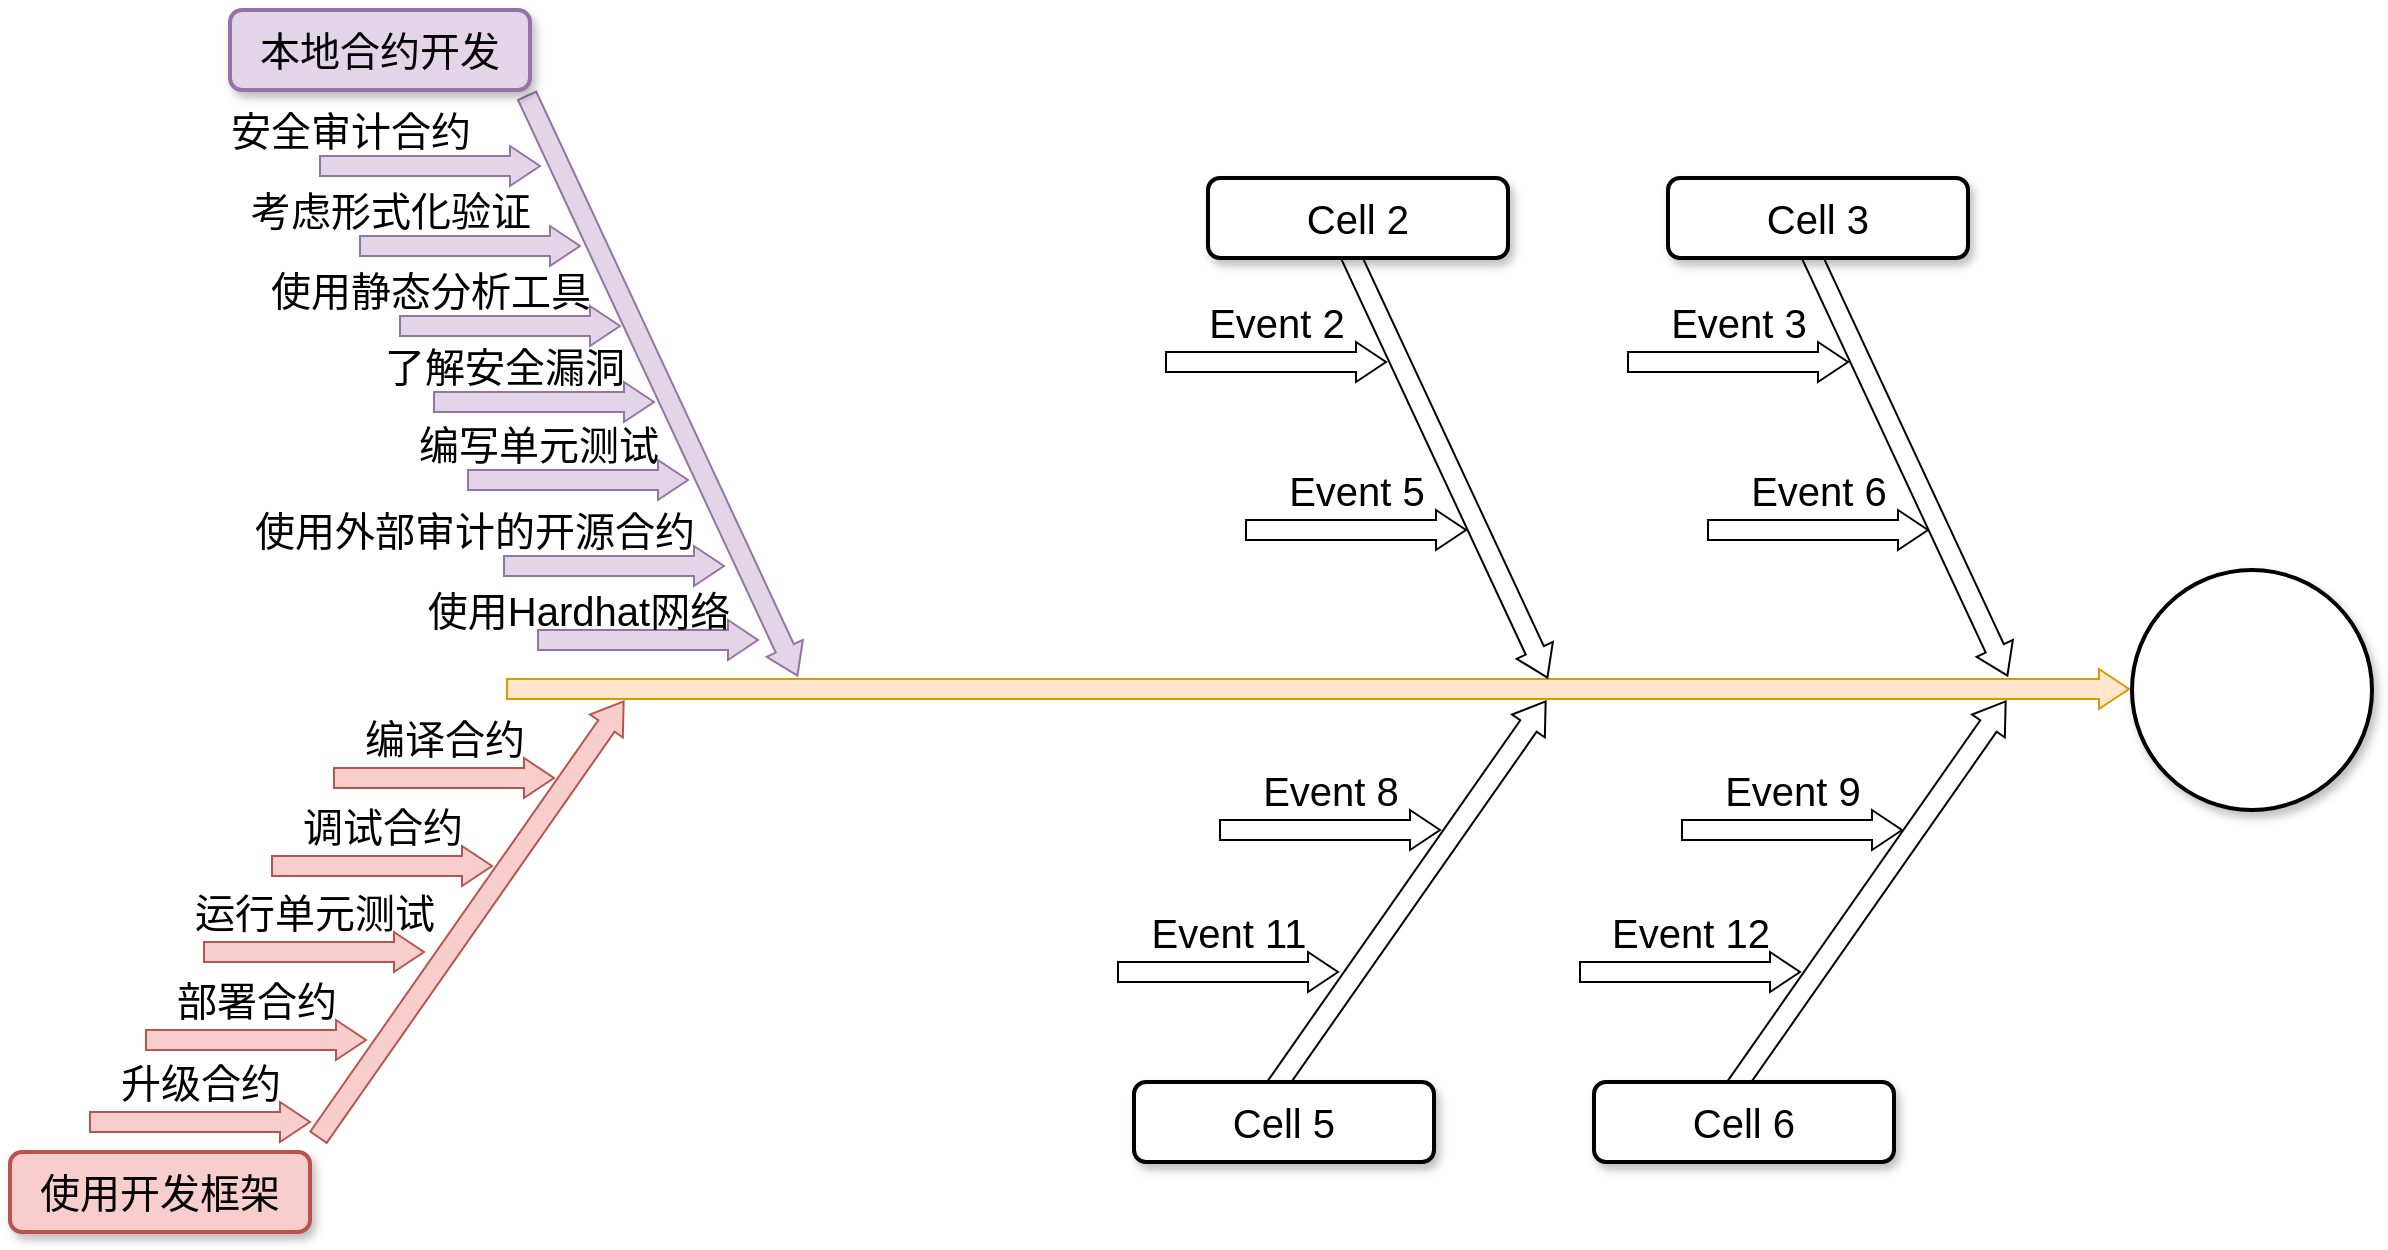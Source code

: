 <mxfile version="20.8.23" type="github">
  <diagram name="Page-1" id="b7a7eaba-c6c5-6fbe-34ae-1d3a4219ac39">
    <mxGraphModel dx="1195" dy="737" grid="1" gridSize="10" guides="1" tooltips="1" connect="1" arrows="1" fold="1" page="1" pageScale="1.5" pageWidth="1169" pageHeight="826" background="none" math="0" shadow="0">
      <root>
        <mxCell id="0" style=";html=1;" />
        <mxCell id="1" style=";html=1;" parent="0" />
        <mxCell id="279d4c6e8b4f5ae2-2" value="" style="html=1;shadow=0;dashed=0;align=center;verticalAlign=middle;shape=mxgraph.arrows2.arrow;dy=0.5;dx=15;direction=north;notch=0;rounded=0;strokeWidth=1;fontSize=20;rotation=35;fillColor=#f8cecc;strokeColor=#b85450;" parent="1" vertex="1">
          <mxGeometry x="330.54" y="601.65" width="20" height="266" as="geometry" />
        </mxCell>
        <mxCell id="279d4c6e8b4f5ae2-3" value="" style="html=1;shadow=0;dashed=0;align=center;verticalAlign=middle;shape=mxgraph.arrows2.arrow;dy=0.5;dx=15;direction=north;notch=0;rounded=0;strokeWidth=1;fontSize=20;rotation=35;" parent="1" vertex="1">
          <mxGeometry x="799" y="604" width="20" height="240" as="geometry" />
        </mxCell>
        <mxCell id="279d4c6e8b4f5ae2-4" value="" style="html=1;shadow=0;dashed=0;align=center;verticalAlign=middle;shape=mxgraph.arrows2.arrow;dy=0.5;dx=15;direction=north;notch=0;rounded=0;strokeWidth=1;fontSize=20;rotation=35;" parent="1" vertex="1">
          <mxGeometry x="1029" y="604" width="20" height="240" as="geometry" />
        </mxCell>
        <mxCell id="279d4c6e8b4f5ae2-5" value="" style="html=1;shadow=0;dashed=0;align=center;verticalAlign=middle;shape=mxgraph.arrows2.arrow;dy=0.5;dx=15;direction=north;notch=0;rounded=0;strokeWidth=1;fontSize=20;rotation=90;fillColor=#ffe6cc;strokeColor=#d79b00;" parent="1" vertex="1">
          <mxGeometry x="754" y="214" width="20" height="811" as="geometry" />
        </mxCell>
        <mxCell id="279d4c6e8b4f5ae2-6" value="" style="html=1;shadow=0;dashed=0;align=center;verticalAlign=middle;shape=mxgraph.arrows2.arrow;dy=0.5;dx=15;direction=north;notch=0;rounded=0;strokeWidth=1;fontSize=20;rotation=155;fillColor=#e1d5e7;strokeColor=#9673a6;" parent="1" vertex="1">
          <mxGeometry x="426.13" y="307.89" width="20" height="319.85" as="geometry" />
        </mxCell>
        <mxCell id="279d4c6e8b4f5ae2-7" value="" style="html=1;shadow=0;dashed=0;align=center;verticalAlign=middle;shape=mxgraph.arrows2.arrow;dy=0.5;dx=15;direction=north;notch=0;rounded=0;strokeWidth=1;fontSize=20;rotation=155;" parent="1" vertex="1">
          <mxGeometry x="818" y="385" width="20" height="240" as="geometry" />
        </mxCell>
        <mxCell id="279d4c6e8b4f5ae2-8" value="" style="html=1;shadow=0;dashed=0;align=center;verticalAlign=middle;shape=mxgraph.arrows2.arrow;dy=0.5;dx=15;direction=north;notch=0;rounded=0;strokeWidth=1;fontSize=20;rotation=155;" parent="1" vertex="1">
          <mxGeometry x="1048" y="384" width="20" height="240" as="geometry" />
        </mxCell>
        <mxCell id="279d4c6e8b4f5ae2-9" value="本地合约开发" style="rounded=1;whiteSpace=wrap;html=1;shadow=1;strokeWidth=2;fontSize=20;fillColor=#e1d5e7;strokeColor=#9673a6;" parent="1" vertex="1">
          <mxGeometry x="220" y="280" width="150" height="40" as="geometry" />
        </mxCell>
        <mxCell id="279d4c6e8b4f5ae2-10" value="Cell 2" style="rounded=1;whiteSpace=wrap;html=1;shadow=1;strokeWidth=2;fontSize=20;" parent="1" vertex="1">
          <mxGeometry x="709" y="364" width="150" height="40" as="geometry" />
        </mxCell>
        <mxCell id="279d4c6e8b4f5ae2-11" value="Cell 3" style="rounded=1;whiteSpace=wrap;html=1;shadow=1;strokeWidth=2;fontSize=20;" parent="1" vertex="1">
          <mxGeometry x="939" y="364" width="150" height="40" as="geometry" />
        </mxCell>
        <mxCell id="279d4c6e8b4f5ae2-12" value="使用开发框架" style="rounded=1;whiteSpace=wrap;html=1;shadow=1;strokeWidth=2;fontSize=20;fillColor=#f8cecc;strokeColor=#b85450;" parent="1" vertex="1">
          <mxGeometry x="110" y="851" width="150" height="40" as="geometry" />
        </mxCell>
        <mxCell id="279d4c6e8b4f5ae2-13" value="Cell 5" style="rounded=1;whiteSpace=wrap;html=1;shadow=1;strokeWidth=2;fontSize=20;" parent="1" vertex="1">
          <mxGeometry x="672" y="816.0" width="150" height="40" as="geometry" />
        </mxCell>
        <mxCell id="279d4c6e8b4f5ae2-14" value="Cell 6" style="rounded=1;whiteSpace=wrap;html=1;shadow=1;strokeWidth=2;fontSize=20;" parent="1" vertex="1">
          <mxGeometry x="902" y="816" width="150" height="40" as="geometry" />
        </mxCell>
        <mxCell id="279d4c6e8b4f5ae2-15" value="" style="ellipse;whiteSpace=wrap;html=1;rounded=1;shadow=1;strokeWidth=2;fontSize=20;" parent="1" vertex="1">
          <mxGeometry x="1171" y="560" width="120" height="120" as="geometry" />
        </mxCell>
        <mxCell id="279d4c6e8b4f5ae2-17" value="Event 2" style="html=1;shadow=0;dashed=0;align=center;verticalAlign=middle;shape=mxgraph.arrows2.arrow;dy=0.5;dx=15;direction=north;notch=0;rounded=0;strokeWidth=1;fontSize=20;rotation=90;horizontal=0;labelPosition=left;verticalLabelPosition=middle;" parent="1" vertex="1">
          <mxGeometry x="733" y="401" width="20" height="110" as="geometry" />
        </mxCell>
        <mxCell id="279d4c6e8b4f5ae2-18" value="Event 3" style="html=1;shadow=0;dashed=0;align=center;verticalAlign=middle;shape=mxgraph.arrows2.arrow;dy=0.5;dx=15;direction=north;notch=0;rounded=0;strokeWidth=1;fontSize=20;rotation=90;horizontal=0;labelPosition=left;verticalLabelPosition=middle;" parent="1" vertex="1">
          <mxGeometry x="964" y="401" width="20" height="110" as="geometry" />
        </mxCell>
        <mxCell id="279d4c6e8b4f5ae2-19" value="调试合约" style="html=1;shadow=0;dashed=0;align=center;verticalAlign=middle;shape=mxgraph.arrows2.arrow;dy=0.5;dx=15;direction=north;notch=0;rounded=0;strokeWidth=1;fontSize=20;rotation=90;horizontal=0;labelPosition=left;verticalLabelPosition=middle;fillColor=#f8cecc;strokeColor=#b85450;" parent="1" vertex="1">
          <mxGeometry x="286" y="653" width="20" height="110" as="geometry" />
        </mxCell>
        <mxCell id="279d4c6e8b4f5ae2-20" value="Event 11" style="html=1;shadow=0;dashed=0;align=center;verticalAlign=middle;shape=mxgraph.arrows2.arrow;dy=0.5;dx=15;direction=north;notch=0;rounded=0;strokeWidth=1;fontSize=20;rotation=90;horizontal=0;labelPosition=left;verticalLabelPosition=middle;" parent="1" vertex="1">
          <mxGeometry x="709" y="706" width="20" height="110" as="geometry" />
        </mxCell>
        <mxCell id="279d4c6e8b4f5ae2-21" value="Event 12" style="html=1;shadow=0;dashed=0;align=center;verticalAlign=middle;shape=mxgraph.arrows2.arrow;dy=0.5;dx=15;direction=north;notch=0;rounded=0;strokeWidth=1;fontSize=20;rotation=90;horizontal=0;labelPosition=left;verticalLabelPosition=middle;" parent="1" vertex="1">
          <mxGeometry x="940" y="706" width="20" height="110" as="geometry" />
        </mxCell>
        <mxCell id="279d4c6e8b4f5ae2-23" value="Event 5" style="html=1;shadow=0;dashed=0;align=center;verticalAlign=middle;shape=mxgraph.arrows2.arrow;dy=0.5;dx=15;direction=north;notch=0;rounded=0;strokeWidth=1;fontSize=20;rotation=90;horizontal=0;labelPosition=left;verticalLabelPosition=middle;" parent="1" vertex="1">
          <mxGeometry x="773" y="485" width="20" height="110" as="geometry" />
        </mxCell>
        <mxCell id="279d4c6e8b4f5ae2-24" value="Event 6" style="html=1;shadow=0;dashed=0;align=center;verticalAlign=middle;shape=mxgraph.arrows2.arrow;dy=0.5;dx=15;direction=north;notch=0;rounded=0;strokeWidth=1;fontSize=20;rotation=90;horizontal=0;labelPosition=left;verticalLabelPosition=middle;" parent="1" vertex="1">
          <mxGeometry x="1004" y="485" width="20" height="110" as="geometry" />
        </mxCell>
        <mxCell id="279d4c6e8b4f5ae2-25" value="编译合约" style="html=1;shadow=0;dashed=0;align=center;verticalAlign=middle;shape=mxgraph.arrows2.arrow;dy=0.5;dx=15;direction=north;notch=0;rounded=0;strokeWidth=1;fontSize=20;rotation=90;horizontal=0;labelPosition=left;verticalLabelPosition=middle;fillColor=#f8cecc;strokeColor=#b85450;" parent="1" vertex="1">
          <mxGeometry x="317" y="609" width="20" height="110" as="geometry" />
        </mxCell>
        <mxCell id="279d4c6e8b4f5ae2-26" value="Event 8" style="html=1;shadow=0;dashed=0;align=center;verticalAlign=middle;shape=mxgraph.arrows2.arrow;dy=0.5;dx=15;direction=north;notch=0;rounded=0;strokeWidth=1;fontSize=20;rotation=90;horizontal=0;labelPosition=left;verticalLabelPosition=middle;" parent="1" vertex="1">
          <mxGeometry x="760" y="635" width="20" height="110" as="geometry" />
        </mxCell>
        <mxCell id="279d4c6e8b4f5ae2-27" value="Event 9" style="html=1;shadow=0;dashed=0;align=center;verticalAlign=middle;shape=mxgraph.arrows2.arrow;dy=0.5;dx=15;direction=north;notch=0;rounded=0;strokeWidth=1;fontSize=20;rotation=90;horizontal=0;labelPosition=left;verticalLabelPosition=middle;" parent="1" vertex="1">
          <mxGeometry x="991" y="635" width="20" height="110" as="geometry" />
        </mxCell>
        <mxCell id="KHwoJJ3RHJZZ6YcBAn-g-1" value="部署合约" style="html=1;shadow=0;dashed=0;align=center;verticalAlign=middle;shape=mxgraph.arrows2.arrow;dy=0.5;dx=15;direction=north;notch=0;rounded=0;strokeWidth=1;fontSize=20;rotation=90;horizontal=0;labelPosition=left;verticalLabelPosition=middle;fillColor=#f8cecc;strokeColor=#b85450;" vertex="1" parent="1">
          <mxGeometry x="223" y="740" width="20" height="110" as="geometry" />
        </mxCell>
        <mxCell id="KHwoJJ3RHJZZ6YcBAn-g-2" value="升级合约" style="html=1;shadow=0;dashed=0;align=center;verticalAlign=middle;shape=mxgraph.arrows2.arrow;dy=0.5;dx=15;direction=north;notch=0;rounded=0;strokeWidth=1;fontSize=20;rotation=90;horizontal=0;labelPosition=left;verticalLabelPosition=middle;fillColor=#f8cecc;strokeColor=#b85450;" vertex="1" parent="1">
          <mxGeometry x="195" y="781" width="20" height="110" as="geometry" />
        </mxCell>
        <mxCell id="KHwoJJ3RHJZZ6YcBAn-g-3" value="运行单元测试" style="html=1;shadow=0;dashed=0;align=center;verticalAlign=middle;shape=mxgraph.arrows2.arrow;dy=0.5;dx=15;direction=north;notch=0;rounded=0;strokeWidth=1;fontSize=20;rotation=90;horizontal=0;labelPosition=left;verticalLabelPosition=middle;fillColor=#f8cecc;strokeColor=#b85450;" vertex="1" parent="1">
          <mxGeometry x="252" y="696" width="20" height="110" as="geometry" />
        </mxCell>
        <mxCell id="KHwoJJ3RHJZZ6YcBAn-g-7" value="" style="group" vertex="1" connectable="0" parent="1">
          <mxGeometry x="222" y="520" width="245" height="48" as="geometry" />
        </mxCell>
        <mxCell id="KHwoJJ3RHJZZ6YcBAn-g-4" value="" style="html=1;shadow=0;dashed=0;align=center;verticalAlign=middle;shape=mxgraph.arrows2.arrow;dy=0.5;dx=15;direction=north;notch=0;rounded=0;strokeWidth=1;fontSize=20;rotation=90;horizontal=0;labelPosition=left;verticalLabelPosition=middle;fillColor=#e1d5e7;strokeColor=#9673a6;" vertex="1" parent="KHwoJJ3RHJZZ6YcBAn-g-7">
          <mxGeometry x="180" y="-17" width="20" height="110" as="geometry" />
        </mxCell>
        <mxCell id="KHwoJJ3RHJZZ6YcBAn-g-5" value="&lt;font style=&quot;font-size: 20px;&quot;&gt;使用外部审计的开源合约&lt;/font&gt;" style="text;html=1;align=center;verticalAlign=middle;resizable=0;points=[];autosize=1;strokeColor=none;fillColor=none;" vertex="1" parent="KHwoJJ3RHJZZ6YcBAn-g-7">
          <mxGeometry width="240" height="40" as="geometry" />
        </mxCell>
        <mxCell id="KHwoJJ3RHJZZ6YcBAn-g-8" value="" style="group" vertex="1" connectable="0" parent="1">
          <mxGeometry x="309" y="560" width="175" height="45" as="geometry" />
        </mxCell>
        <mxCell id="279d4c6e8b4f5ae2-22" value="" style="html=1;shadow=0;dashed=0;align=center;verticalAlign=middle;shape=mxgraph.arrows2.arrow;dy=0.5;dx=15;direction=north;notch=0;rounded=0;strokeWidth=1;fontSize=20;rotation=90;horizontal=0;labelPosition=left;verticalLabelPosition=middle;fillColor=#e1d5e7;strokeColor=#9673a6;" parent="KHwoJJ3RHJZZ6YcBAn-g-8" vertex="1">
          <mxGeometry x="110" y="-20" width="20" height="110" as="geometry" />
        </mxCell>
        <mxCell id="KHwoJJ3RHJZZ6YcBAn-g-6" value="&lt;font style=&quot;font-size: 20px;&quot;&gt;使用Hardhat网络&lt;/font&gt;" style="text;html=1;align=center;verticalAlign=middle;resizable=0;points=[];autosize=1;strokeColor=none;fillColor=none;" vertex="1" parent="KHwoJJ3RHJZZ6YcBAn-g-8">
          <mxGeometry width="170" height="40" as="geometry" />
        </mxCell>
        <mxCell id="KHwoJJ3RHJZZ6YcBAn-g-9" value="" style="group" vertex="1" connectable="0" parent="1">
          <mxGeometry x="204" y="477" width="245" height="48" as="geometry" />
        </mxCell>
        <mxCell id="KHwoJJ3RHJZZ6YcBAn-g-10" value="" style="html=1;shadow=0;dashed=0;align=center;verticalAlign=middle;shape=mxgraph.arrows2.arrow;dy=0.5;dx=15;direction=north;notch=0;rounded=0;strokeWidth=1;fontSize=20;rotation=90;horizontal=0;labelPosition=left;verticalLabelPosition=middle;fillColor=#e1d5e7;strokeColor=#9673a6;" vertex="1" parent="KHwoJJ3RHJZZ6YcBAn-g-9">
          <mxGeometry x="180" y="-17" width="20" height="110" as="geometry" />
        </mxCell>
        <mxCell id="KHwoJJ3RHJZZ6YcBAn-g-11" value="&lt;font style=&quot;font-size: 20px;&quot;&gt;编写单元测试&lt;/font&gt;" style="text;html=1;align=center;verticalAlign=middle;resizable=0;points=[];autosize=1;strokeColor=none;fillColor=none;" vertex="1" parent="KHwoJJ3RHJZZ6YcBAn-g-9">
          <mxGeometry x="100" width="140" height="40" as="geometry" />
        </mxCell>
        <mxCell id="KHwoJJ3RHJZZ6YcBAn-g-13" value="" style="group" vertex="1" connectable="0" parent="1">
          <mxGeometry x="187" y="438" width="245" height="48" as="geometry" />
        </mxCell>
        <mxCell id="KHwoJJ3RHJZZ6YcBAn-g-14" value="" style="html=1;shadow=0;dashed=0;align=center;verticalAlign=middle;shape=mxgraph.arrows2.arrow;dy=0.5;dx=15;direction=north;notch=0;rounded=0;strokeWidth=1;fontSize=20;rotation=90;horizontal=0;labelPosition=left;verticalLabelPosition=middle;fillColor=#e1d5e7;strokeColor=#9673a6;" vertex="1" parent="KHwoJJ3RHJZZ6YcBAn-g-13">
          <mxGeometry x="180" y="-17" width="20" height="110" as="geometry" />
        </mxCell>
        <mxCell id="KHwoJJ3RHJZZ6YcBAn-g-15" value="&lt;font style=&quot;font-size: 20px;&quot;&gt;了解安全漏洞&lt;/font&gt;" style="text;html=1;align=center;verticalAlign=middle;resizable=0;points=[];autosize=1;strokeColor=none;fillColor=none;" vertex="1" parent="KHwoJJ3RHJZZ6YcBAn-g-13">
          <mxGeometry x="100" width="140" height="40" as="geometry" />
        </mxCell>
        <mxCell id="KHwoJJ3RHJZZ6YcBAn-g-16" value="" style="group" vertex="1" connectable="0" parent="1">
          <mxGeometry x="340" y="400" width="260" height="48" as="geometry" />
        </mxCell>
        <mxCell id="KHwoJJ3RHJZZ6YcBAn-g-17" value="" style="html=1;shadow=0;dashed=0;align=center;verticalAlign=middle;shape=mxgraph.arrows2.arrow;dy=0.5;dx=15;direction=north;notch=0;rounded=0;strokeWidth=1;fontSize=20;rotation=90;horizontal=0;labelPosition=left;verticalLabelPosition=middle;fillColor=#e1d5e7;strokeColor=#9673a6;" vertex="1" parent="KHwoJJ3RHJZZ6YcBAn-g-16">
          <mxGeometry x="10" y="-17" width="20" height="110" as="geometry" />
        </mxCell>
        <mxCell id="KHwoJJ3RHJZZ6YcBAn-g-18" value="&lt;font style=&quot;font-size: 20px;&quot;&gt;使用静态分析工具&lt;/font&gt;" style="text;html=1;align=center;verticalAlign=middle;resizable=0;points=[];autosize=1;strokeColor=none;fillColor=none;" vertex="1" parent="KHwoJJ3RHJZZ6YcBAn-g-16">
          <mxGeometry x="-110" width="180" height="40" as="geometry" />
        </mxCell>
        <mxCell id="KHwoJJ3RHJZZ6YcBAn-g-19" value="" style="group" vertex="1" connectable="0" parent="1">
          <mxGeometry x="320" y="360" width="260" height="48" as="geometry" />
        </mxCell>
        <mxCell id="KHwoJJ3RHJZZ6YcBAn-g-20" value="" style="html=1;shadow=0;dashed=0;align=center;verticalAlign=middle;shape=mxgraph.arrows2.arrow;dy=0.5;dx=15;direction=north;notch=0;rounded=0;strokeWidth=1;fontSize=20;rotation=90;horizontal=0;labelPosition=left;verticalLabelPosition=middle;fillColor=#e1d5e7;strokeColor=#9673a6;" vertex="1" parent="KHwoJJ3RHJZZ6YcBAn-g-19">
          <mxGeometry x="10" y="-17" width="20" height="110" as="geometry" />
        </mxCell>
        <mxCell id="KHwoJJ3RHJZZ6YcBAn-g-21" value="&lt;span style=&quot;font-size: 20px;&quot;&gt;考虑形式化验证&lt;/span&gt;" style="text;html=1;align=center;verticalAlign=middle;resizable=0;points=[];autosize=1;strokeColor=none;fillColor=none;" vertex="1" parent="KHwoJJ3RHJZZ6YcBAn-g-19">
          <mxGeometry x="-100" width="160" height="40" as="geometry" />
        </mxCell>
        <mxCell id="KHwoJJ3RHJZZ6YcBAn-g-22" value="" style="group" vertex="1" connectable="0" parent="1">
          <mxGeometry x="300" y="320" width="260" height="48" as="geometry" />
        </mxCell>
        <mxCell id="KHwoJJ3RHJZZ6YcBAn-g-23" value="" style="html=1;shadow=0;dashed=0;align=center;verticalAlign=middle;shape=mxgraph.arrows2.arrow;dy=0.5;dx=15;direction=north;notch=0;rounded=0;strokeWidth=1;fontSize=20;rotation=90;horizontal=0;labelPosition=left;verticalLabelPosition=middle;fillColor=#e1d5e7;strokeColor=#9673a6;" vertex="1" parent="KHwoJJ3RHJZZ6YcBAn-g-22">
          <mxGeometry x="10" y="-17" width="20" height="110" as="geometry" />
        </mxCell>
        <mxCell id="KHwoJJ3RHJZZ6YcBAn-g-24" value="&lt;span style=&quot;font-size: 20px;&quot;&gt;安全审计合约&lt;/span&gt;" style="text;html=1;align=center;verticalAlign=middle;resizable=0;points=[];autosize=1;strokeColor=none;fillColor=none;" vertex="1" parent="KHwoJJ3RHJZZ6YcBAn-g-22">
          <mxGeometry x="-90" width="140" height="40" as="geometry" />
        </mxCell>
      </root>
    </mxGraphModel>
  </diagram>
</mxfile>
